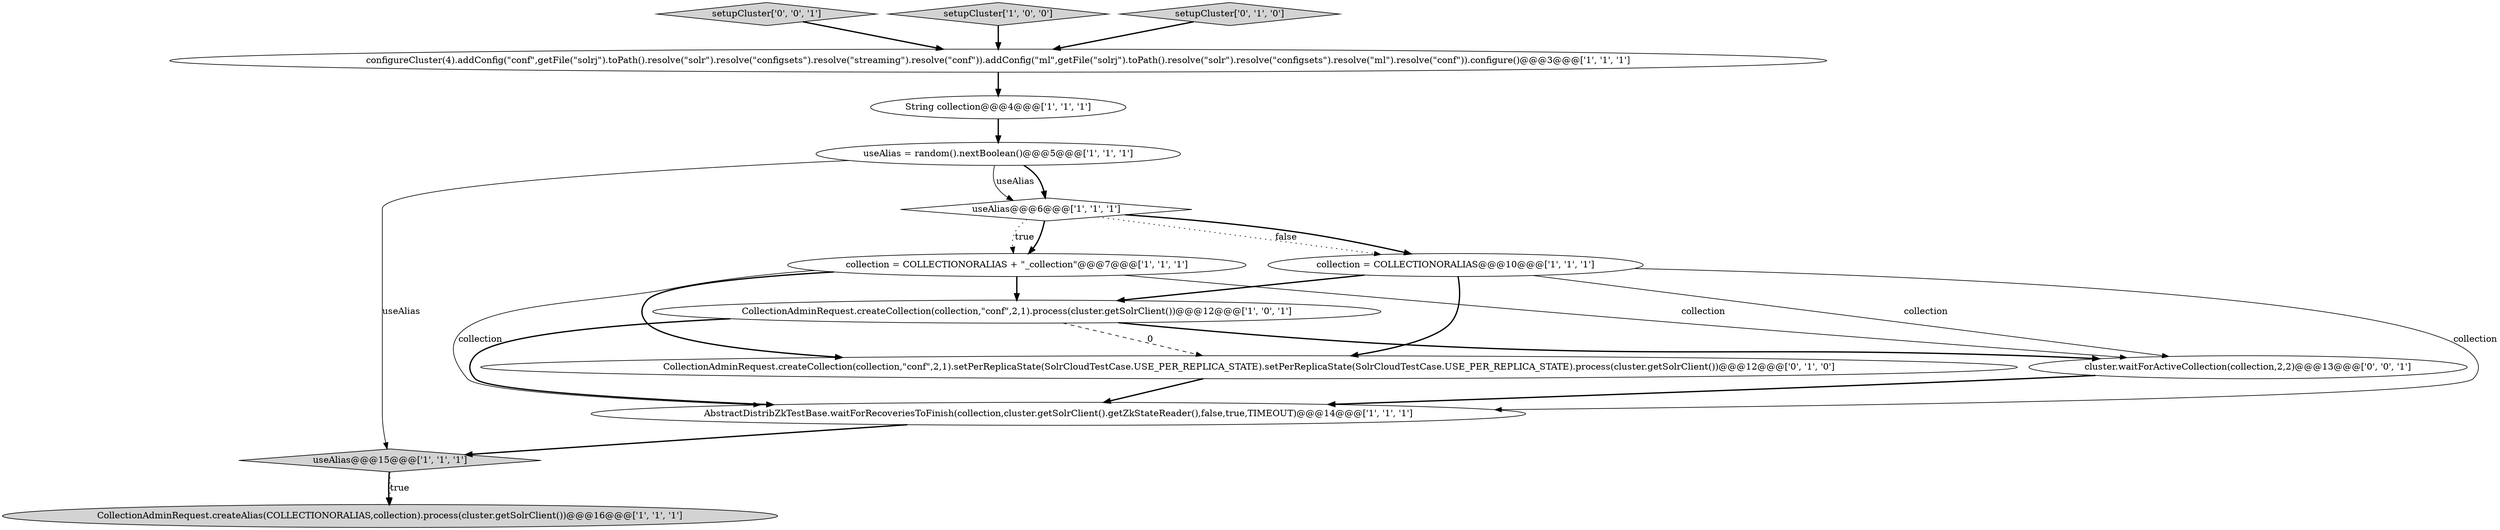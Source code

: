 digraph {
8 [style = filled, label = "CollectionAdminRequest.createCollection(collection,\"conf\",2,1).process(cluster.getSolrClient())@@@12@@@['1', '0', '1']", fillcolor = white, shape = ellipse image = "AAA0AAABBB1BBB"];
7 [style = filled, label = "CollectionAdminRequest.createAlias(COLLECTIONORALIAS,collection).process(cluster.getSolrClient())@@@16@@@['1', '1', '1']", fillcolor = lightgray, shape = ellipse image = "AAA0AAABBB1BBB"];
5 [style = filled, label = "useAlias = random().nextBoolean()@@@5@@@['1', '1', '1']", fillcolor = white, shape = ellipse image = "AAA0AAABBB1BBB"];
14 [style = filled, label = "setupCluster['0', '0', '1']", fillcolor = lightgray, shape = diamond image = "AAA0AAABBB3BBB"];
10 [style = filled, label = "setupCluster['1', '0', '0']", fillcolor = lightgray, shape = diamond image = "AAA0AAABBB1BBB"];
2 [style = filled, label = "String collection@@@4@@@['1', '1', '1']", fillcolor = white, shape = ellipse image = "AAA0AAABBB1BBB"];
0 [style = filled, label = "useAlias@@@15@@@['1', '1', '1']", fillcolor = lightgray, shape = diamond image = "AAA0AAABBB1BBB"];
4 [style = filled, label = "collection = COLLECTIONORALIAS + \"_collection\"@@@7@@@['1', '1', '1']", fillcolor = white, shape = ellipse image = "AAA0AAABBB1BBB"];
6 [style = filled, label = "useAlias@@@6@@@['1', '1', '1']", fillcolor = white, shape = diamond image = "AAA0AAABBB1BBB"];
9 [style = filled, label = "AbstractDistribZkTestBase.waitForRecoveriesToFinish(collection,cluster.getSolrClient().getZkStateReader(),false,true,TIMEOUT)@@@14@@@['1', '1', '1']", fillcolor = white, shape = ellipse image = "AAA0AAABBB1BBB"];
13 [style = filled, label = "cluster.waitForActiveCollection(collection,2,2)@@@13@@@['0', '0', '1']", fillcolor = white, shape = ellipse image = "AAA0AAABBB3BBB"];
1 [style = filled, label = "collection = COLLECTIONORALIAS@@@10@@@['1', '1', '1']", fillcolor = white, shape = ellipse image = "AAA0AAABBB1BBB"];
3 [style = filled, label = "configureCluster(4).addConfig(\"conf\",getFile(\"solrj\").toPath().resolve(\"solr\").resolve(\"configsets\").resolve(\"streaming\").resolve(\"conf\")).addConfig(\"ml\",getFile(\"solrj\").toPath().resolve(\"solr\").resolve(\"configsets\").resolve(\"ml\").resolve(\"conf\")).configure()@@@3@@@['1', '1', '1']", fillcolor = white, shape = ellipse image = "AAA0AAABBB1BBB"];
12 [style = filled, label = "setupCluster['0', '1', '0']", fillcolor = lightgray, shape = diamond image = "AAA0AAABBB2BBB"];
11 [style = filled, label = "CollectionAdminRequest.createCollection(collection,\"conf\",2,1).setPerReplicaState(SolrCloudTestCase.USE_PER_REPLICA_STATE).setPerReplicaState(SolrCloudTestCase.USE_PER_REPLICA_STATE).process(cluster.getSolrClient())@@@12@@@['0', '1', '0']", fillcolor = white, shape = ellipse image = "AAA1AAABBB2BBB"];
6->1 [style = dotted, label="false"];
8->11 [style = dashed, label="0"];
8->9 [style = bold, label=""];
14->3 [style = bold, label=""];
6->4 [style = bold, label=""];
3->2 [style = bold, label=""];
0->7 [style = bold, label=""];
2->5 [style = bold, label=""];
0->7 [style = dotted, label="true"];
4->11 [style = bold, label=""];
1->8 [style = bold, label=""];
5->0 [style = solid, label="useAlias"];
4->13 [style = solid, label="collection"];
11->9 [style = bold, label=""];
4->8 [style = bold, label=""];
9->0 [style = bold, label=""];
10->3 [style = bold, label=""];
1->11 [style = bold, label=""];
6->4 [style = dotted, label="true"];
12->3 [style = bold, label=""];
4->9 [style = solid, label="collection"];
8->13 [style = bold, label=""];
1->13 [style = solid, label="collection"];
13->9 [style = bold, label=""];
1->9 [style = solid, label="collection"];
6->1 [style = bold, label=""];
5->6 [style = bold, label=""];
5->6 [style = solid, label="useAlias"];
}
